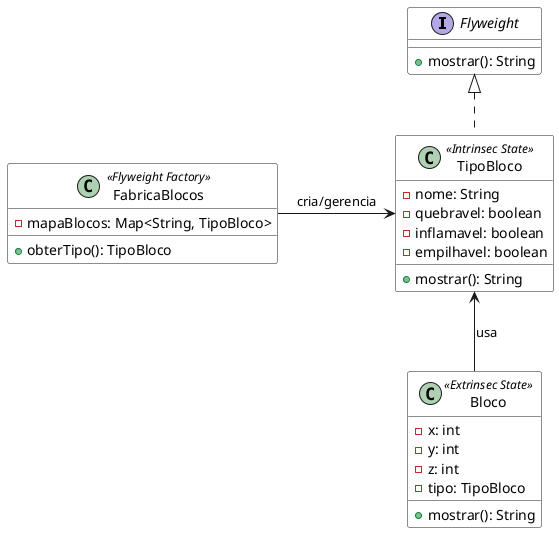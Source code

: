 @startuml
skinparam ClassBackgroundColor white
interface Flyweight {
    + mostrar(): String
}

class TipoBloco <<Intrinsec State>> implements Flyweight {
    - nome: String
    - quebravel: boolean
    - inflamavel: boolean
    - empilhavel: boolean
    + mostrar(): String
}

class Bloco <<Extrinsec State>> {
    - x: int
    - y: int
    - z: int
    - tipo: TipoBloco
    + mostrar(): String
}

class FabricaBlocos <<Flyweight Factory>>{
    - mapaBlocos: Map<String, TipoBloco>
    + obterTipo(): TipoBloco
}

Bloco -u-> TipoBloco : usa
FabricaBlocos -r-> TipoBloco : cria/gerencia
@enduml